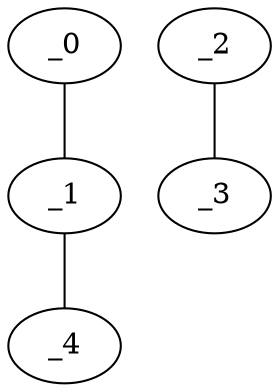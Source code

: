 graph TP1_0116 {
	_0	 [x="0.613231",
		y="2.82991"];
	_1	 [x="2.39",
		y="2.81"];
	_0 -- _1;
	_4	 [x="2.14156",
		y="2.77172"];
	_1 -- _4;
	_2	 [x="1.57886",
		y="0.758957"];
	_3	 [x="1.47107",
		y="2.9339"];
	_2 -- _3;
}
